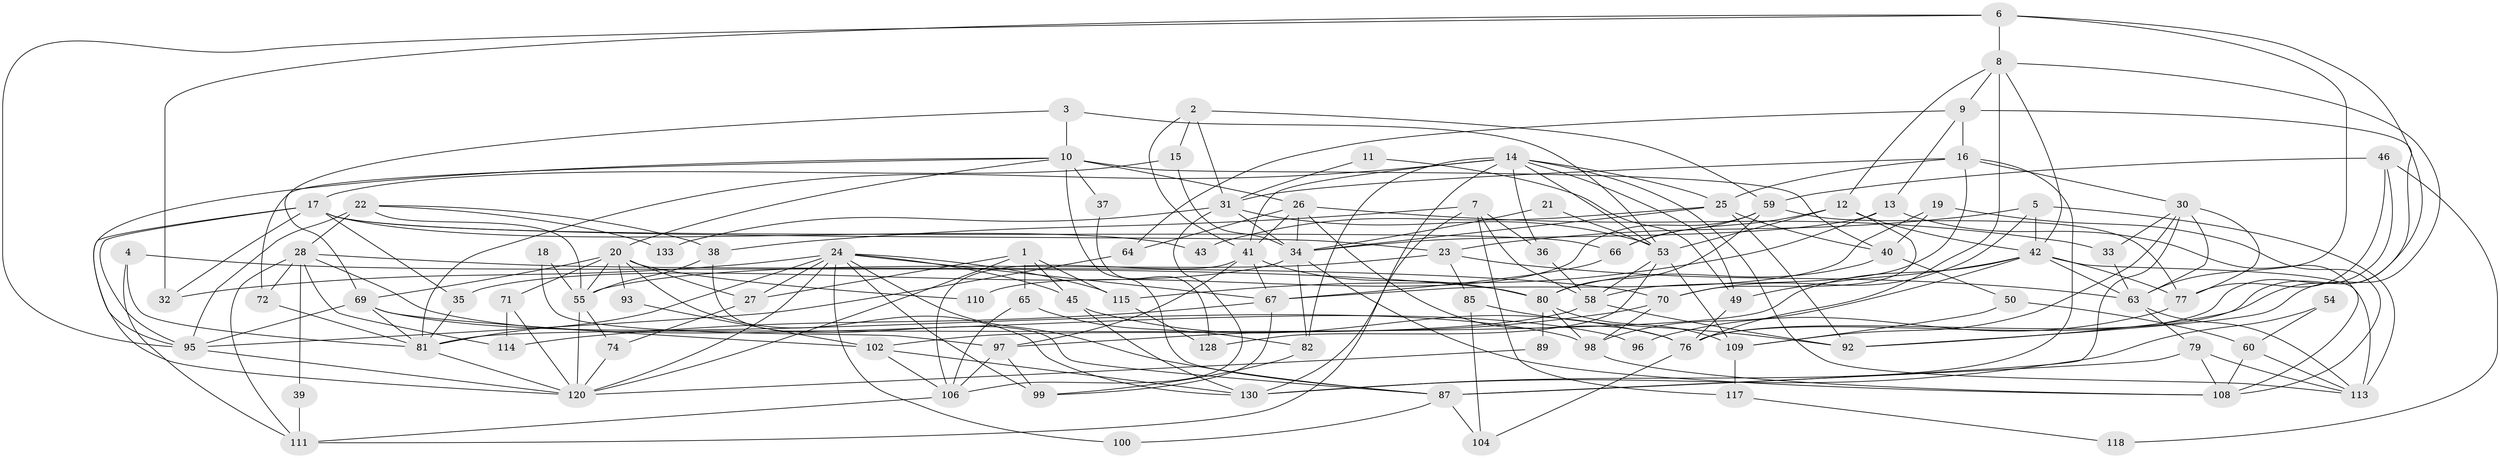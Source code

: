 // original degree distribution, {5: 0.19117647058823528, 4: 0.27205882352941174, 3: 0.27941176470588236, 6: 0.10294117647058823, 2: 0.11764705882352941, 8: 0.007352941176470588, 7: 0.029411764705882353}
// Generated by graph-tools (version 1.1) at 2025/11/02/27/25 16:11:17]
// undirected, 95 vertices, 224 edges
graph export_dot {
graph [start="1"]
  node [color=gray90,style=filled];
  1;
  2;
  3;
  4;
  5;
  6 [super="+57"];
  7 [super="+48"];
  8;
  9;
  10 [super="+68"];
  11;
  12 [super="+62"];
  13 [super="+29"];
  14 [super="+51"];
  15;
  16 [super="+78"];
  17 [super="+47"];
  18;
  19;
  20 [super="+136"];
  21;
  22;
  23;
  24 [super="+116"];
  25 [super="+75"];
  26 [super="+56"];
  27;
  28 [super="+44"];
  30 [super="+129"];
  31 [super="+135"];
  32;
  33;
  34 [super="+91"];
  35;
  36;
  37;
  38;
  39;
  40;
  41 [super="+52"];
  42 [super="+61"];
  43;
  45;
  46 [super="+103"];
  49 [super="+107"];
  50;
  53 [super="+90"];
  54;
  55 [super="+134"];
  58;
  59 [super="+122"];
  60;
  63 [super="+73"];
  64;
  65 [super="+84"];
  66;
  67;
  69 [super="+86"];
  70 [super="+94"];
  71;
  72;
  74;
  76 [super="+88"];
  77 [super="+83"];
  79;
  80 [super="+119"];
  81 [super="+123"];
  82;
  85;
  87 [super="+101"];
  89;
  92 [super="+125"];
  93 [super="+112"];
  95 [super="+105"];
  96;
  97 [super="+131"];
  98;
  99;
  100;
  102;
  104;
  106 [super="+124"];
  108 [super="+127"];
  109 [super="+126"];
  110;
  111;
  113 [super="+121"];
  114;
  115;
  117;
  118;
  120 [super="+132"];
  128;
  130;
  133;
  1 -- 45;
  1 -- 27;
  1 -- 65;
  1 -- 115;
  1 -- 120;
  2 -- 15;
  2 -- 41;
  2 -- 59;
  2 -- 31;
  3 -- 10;
  3 -- 53;
  3 -- 69;
  4 -- 81;
  4 -- 111;
  4 -- 80;
  5 -- 113;
  5 -- 23;
  5 -- 42;
  5 -- 70;
  6 -- 76;
  6 -- 63;
  6 -- 95;
  6 -- 8;
  6 -- 32;
  7 -- 38;
  7 -- 130;
  7 -- 58;
  7 -- 36;
  7 -- 117;
  8 -- 9;
  8 -- 12;
  8 -- 76;
  8 -- 42;
  8 -- 92;
  9 -- 64;
  9 -- 92;
  9 -- 16;
  9 -- 13;
  10 -- 40;
  10 -- 26;
  10 -- 37;
  10 -- 72;
  10 -- 95;
  10 -- 87;
  10 -- 20;
  11 -- 31;
  11 -- 49;
  12 -- 42;
  12 -- 53;
  12 -- 66;
  12 -- 70;
  13 -- 115;
  13 -- 108;
  13 -- 34;
  14 -- 36 [weight=2];
  14 -- 49;
  14 -- 82;
  14 -- 25;
  14 -- 81 [weight=2];
  14 -- 41;
  14 -- 53;
  14 -- 111;
  14 -- 113;
  15 -- 17;
  15 -- 34;
  16 -- 130;
  16 -- 58;
  16 -- 25;
  16 -- 30;
  16 -- 31;
  17 -- 120;
  17 -- 35;
  17 -- 23;
  17 -- 32;
  17 -- 43;
  17 -- 66;
  17 -- 95;
  18 -- 55;
  18 -- 97;
  19 -- 67;
  19 -- 40;
  19 -- 108;
  20 -- 55;
  20 -- 71;
  20 -- 93 [weight=2];
  20 -- 130;
  20 -- 69;
  20 -- 27;
  20 -- 110;
  21 -- 53;
  21 -- 34;
  22 -- 38;
  22 -- 28;
  22 -- 95;
  22 -- 133;
  22 -- 55;
  23 -- 55;
  23 -- 63;
  23 -- 85;
  24 -- 45;
  24 -- 32;
  24 -- 99;
  24 -- 100;
  24 -- 81;
  24 -- 67;
  24 -- 115;
  24 -- 87;
  24 -- 27;
  24 -- 120;
  25 -- 34;
  25 -- 40;
  25 -- 43;
  25 -- 92;
  26 -- 41;
  26 -- 33;
  26 -- 64;
  26 -- 34;
  26 -- 76;
  27 -- 74;
  28 -- 114;
  28 -- 111;
  28 -- 72;
  28 -- 96;
  28 -- 39;
  28 -- 70;
  30 -- 33;
  30 -- 77;
  30 -- 109;
  30 -- 63;
  30 -- 87;
  31 -- 106;
  31 -- 133;
  31 -- 34;
  31 -- 53;
  33 -- 63 [weight=2];
  34 -- 82;
  34 -- 35;
  34 -- 108;
  35 -- 81;
  36 -- 58;
  37 -- 128;
  38 -- 55;
  38 -- 87;
  39 -- 111;
  40 -- 50;
  40 -- 80;
  41 -- 67;
  41 -- 80;
  41 -- 97;
  41 -- 106;
  42 -- 63;
  42 -- 98;
  42 -- 49;
  42 -- 81;
  42 -- 113;
  42 -- 77;
  45 -- 76;
  45 -- 130;
  46 -- 118;
  46 -- 76;
  46 -- 77;
  46 -- 59;
  49 -- 76;
  50 -- 60;
  50 -- 109;
  53 -- 58;
  53 -- 128;
  53 -- 109;
  54 -- 130;
  54 -- 60;
  55 -- 120;
  55 -- 74;
  58 -- 92;
  58 -- 102;
  59 -- 77;
  59 -- 110;
  59 -- 80;
  59 -- 66;
  60 -- 113;
  60 -- 108;
  63 -- 113 [weight=2];
  63 -- 79;
  64 -- 95;
  65 -- 82;
  65 -- 106;
  66 -- 67;
  67 -- 99;
  67 -- 114;
  69 -- 98;
  69 -- 81;
  69 -- 102;
  69 -- 95;
  70 -- 97;
  70 -- 98;
  71 -- 120;
  71 -- 114;
  72 -- 81;
  74 -- 120;
  76 -- 104;
  77 -- 96;
  79 -- 108;
  79 -- 87;
  79 -- 113;
  80 -- 89;
  80 -- 98;
  80 -- 109;
  81 -- 120;
  82 -- 99;
  85 -- 104;
  85 -- 92;
  87 -- 100;
  87 -- 104;
  89 -- 120;
  93 -- 102;
  95 -- 120;
  97 -- 106;
  97 -- 99;
  98 -- 108;
  102 -- 106;
  102 -- 130;
  106 -- 111;
  109 -- 117;
  115 -- 128;
  117 -- 118;
}
